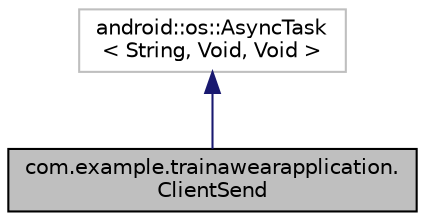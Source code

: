 digraph "com.example.trainawearapplication.ClientSend"
{
 // INTERACTIVE_SVG=YES
 // LATEX_PDF_SIZE
  edge [fontname="Helvetica",fontsize="10",labelfontname="Helvetica",labelfontsize="10"];
  node [fontname="Helvetica",fontsize="10",shape=record];
  Node0 [label="com.example.trainawearapplication.\lClientSend",height=0.2,width=0.4,color="black", fillcolor="grey75", style="filled", fontcolor="black",tooltip=" "];
  Node1 -> Node0 [dir="back",color="midnightblue",fontsize="10",style="solid",fontname="Helvetica"];
  Node1 [label="android::os::AsyncTask\l\< String, Void, Void \>",height=0.2,width=0.4,color="grey75", fillcolor="white", style="filled",tooltip=" "];
}
